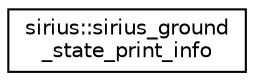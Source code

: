 digraph "Graphical Class Hierarchy"
{
 // INTERACTIVE_SVG=YES
  edge [fontname="Helvetica",fontsize="10",labelfontname="Helvetica",labelfontsize="10"];
  node [fontname="Helvetica",fontsize="10",shape=record];
  rankdir="LR";
  Node1 [label="sirius::sirius_ground\l_state_print_info",height=0.2,width=0.4,color="black", fillcolor="white", style="filled",URL="$interfacesirius_1_1sirius__ground__state__print__info.html"];
}
